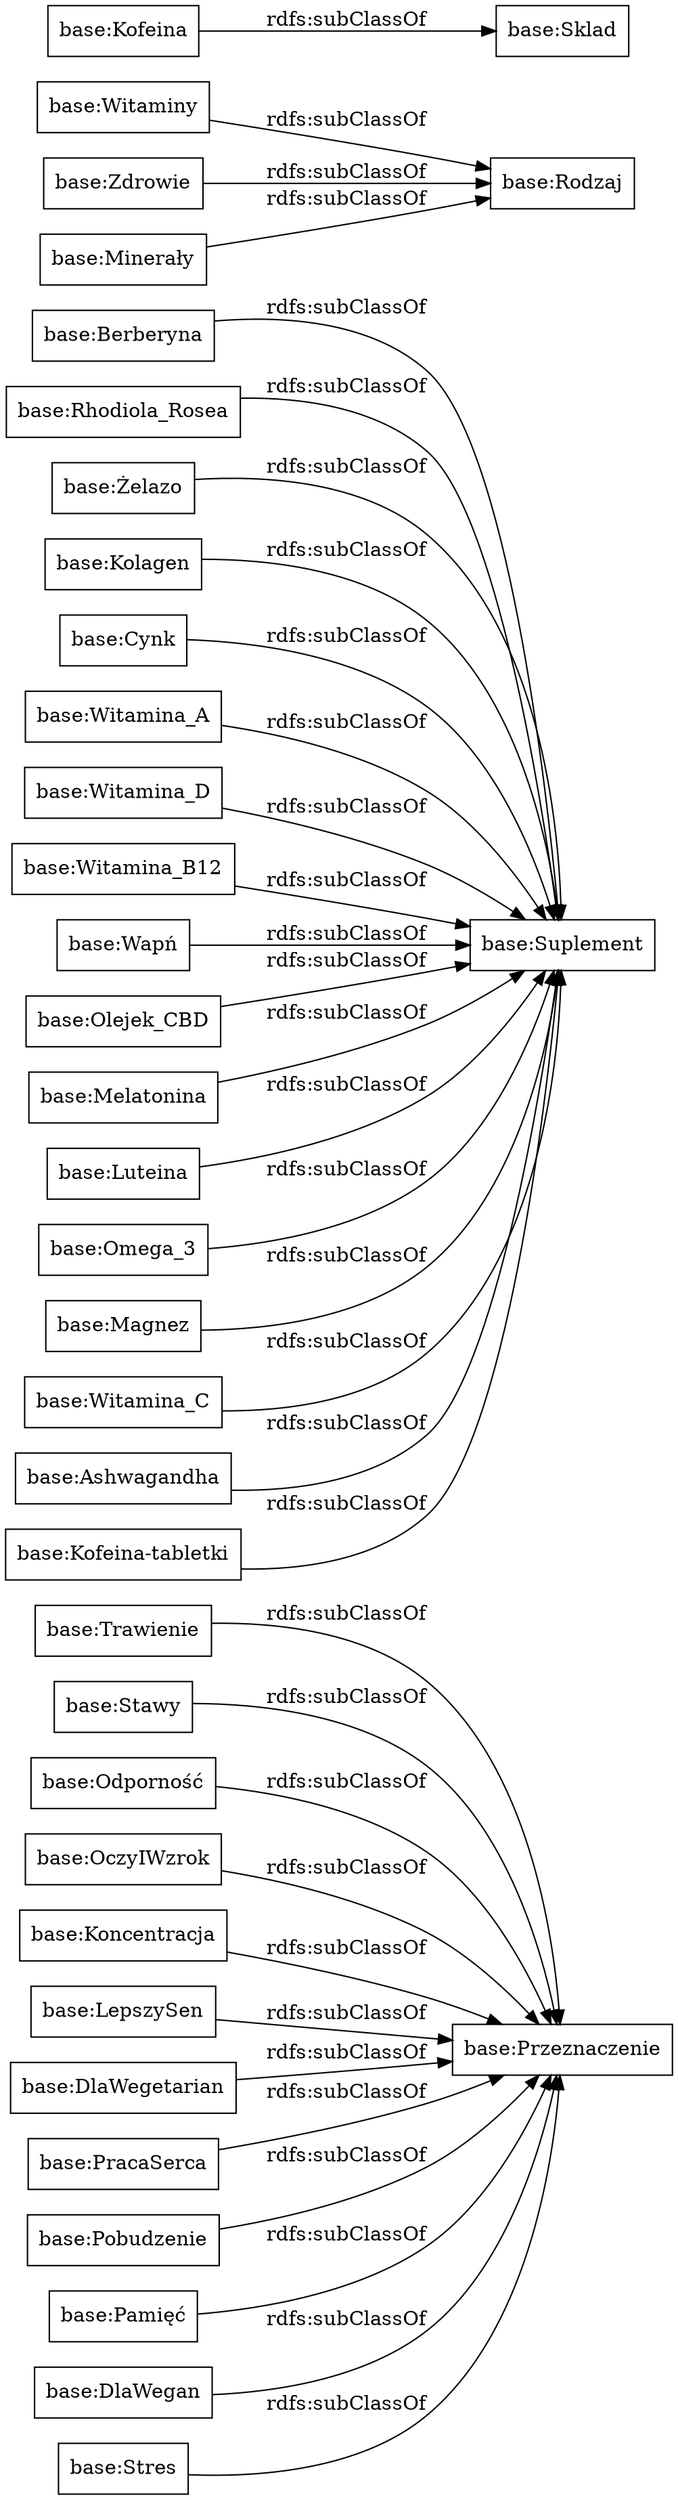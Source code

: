 digraph ar2dtool_diagram { 
rankdir=LR;
size="1000"
node [shape = rectangle, color="black"]; "base:Trawienie" "base:Suplement" "base:Berberyna" "base:Rhodiola_Rosea" "base:Stawy" "base:Odporność" "base:Witaminy" "base:Żelazo" "base:OczyIWzrok" "base:Koncentracja" "base:Kolagen" "base:Cynk" "base:Zdrowie" "base:Witamina_A" "base:Witamina_D" "base:Kofeina" "base:Witamina_B12" "base:Wapń" "base:Przeznaczenie" "base:Rodzaj" "base:LepszySen" "base:Olejek_CBD" "base:Melatonina" "base:DlaWegetarian" "base:Luteina" "base:Omega_3" "base:PracaSerca" "base:Magnez" "base:Witamina_C" "base:Pobudzenie" "base:Sklad" "base:Ashwagandha" "base:Pamięć" "base:DlaWegan" "base:Stres" "base:Minerały" "base:Kofeina-tabletki" ; /*classes style*/
	"base:Odporność" -> "base:Przeznaczenie" [ label = "rdfs:subClassOf" ];
	"base:Witamina_D" -> "base:Suplement" [ label = "rdfs:subClassOf" ];
	"base:Stres" -> "base:Przeznaczenie" [ label = "rdfs:subClassOf" ];
	"base:Omega_3" -> "base:Suplement" [ label = "rdfs:subClassOf" ];
	"base:Witaminy" -> "base:Rodzaj" [ label = "rdfs:subClassOf" ];
	"base:Melatonina" -> "base:Suplement" [ label = "rdfs:subClassOf" ];
	"base:Witamina_C" -> "base:Suplement" [ label = "rdfs:subClassOf" ];
	"base:Witamina_B12" -> "base:Suplement" [ label = "rdfs:subClassOf" ];
	"base:Kofeina" -> "base:Sklad" [ label = "rdfs:subClassOf" ];
	"base:DlaWegan" -> "base:Przeznaczenie" [ label = "rdfs:subClassOf" ];
	"base:Trawienie" -> "base:Przeznaczenie" [ label = "rdfs:subClassOf" ];
	"base:Żelazo" -> "base:Suplement" [ label = "rdfs:subClassOf" ];
	"base:LepszySen" -> "base:Przeznaczenie" [ label = "rdfs:subClassOf" ];
	"base:Minerały" -> "base:Rodzaj" [ label = "rdfs:subClassOf" ];
	"base:Wapń" -> "base:Suplement" [ label = "rdfs:subClassOf" ];
	"base:Zdrowie" -> "base:Rodzaj" [ label = "rdfs:subClassOf" ];
	"base:Magnez" -> "base:Suplement" [ label = "rdfs:subClassOf" ];
	"base:Pamięć" -> "base:Przeznaczenie" [ label = "rdfs:subClassOf" ];
	"base:Witamina_A" -> "base:Suplement" [ label = "rdfs:subClassOf" ];
	"base:Kolagen" -> "base:Suplement" [ label = "rdfs:subClassOf" ];
	"base:Cynk" -> "base:Suplement" [ label = "rdfs:subClassOf" ];
	"base:Stawy" -> "base:Przeznaczenie" [ label = "rdfs:subClassOf" ];
	"base:Pobudzenie" -> "base:Przeznaczenie" [ label = "rdfs:subClassOf" ];
	"base:Rhodiola_Rosea" -> "base:Suplement" [ label = "rdfs:subClassOf" ];
	"base:Koncentracja" -> "base:Przeznaczenie" [ label = "rdfs:subClassOf" ];
	"base:DlaWegetarian" -> "base:Przeznaczenie" [ label = "rdfs:subClassOf" ];
	"base:Olejek_CBD" -> "base:Suplement" [ label = "rdfs:subClassOf" ];
	"base:PracaSerca" -> "base:Przeznaczenie" [ label = "rdfs:subClassOf" ];
	"base:Luteina" -> "base:Suplement" [ label = "rdfs:subClassOf" ];
	"base:OczyIWzrok" -> "base:Przeznaczenie" [ label = "rdfs:subClassOf" ];
	"base:Berberyna" -> "base:Suplement" [ label = "rdfs:subClassOf" ];
	"base:Ashwagandha" -> "base:Suplement" [ label = "rdfs:subClassOf" ];
	"base:Kofeina-tabletki" -> "base:Suplement" [ label = "rdfs:subClassOf" ];

}
